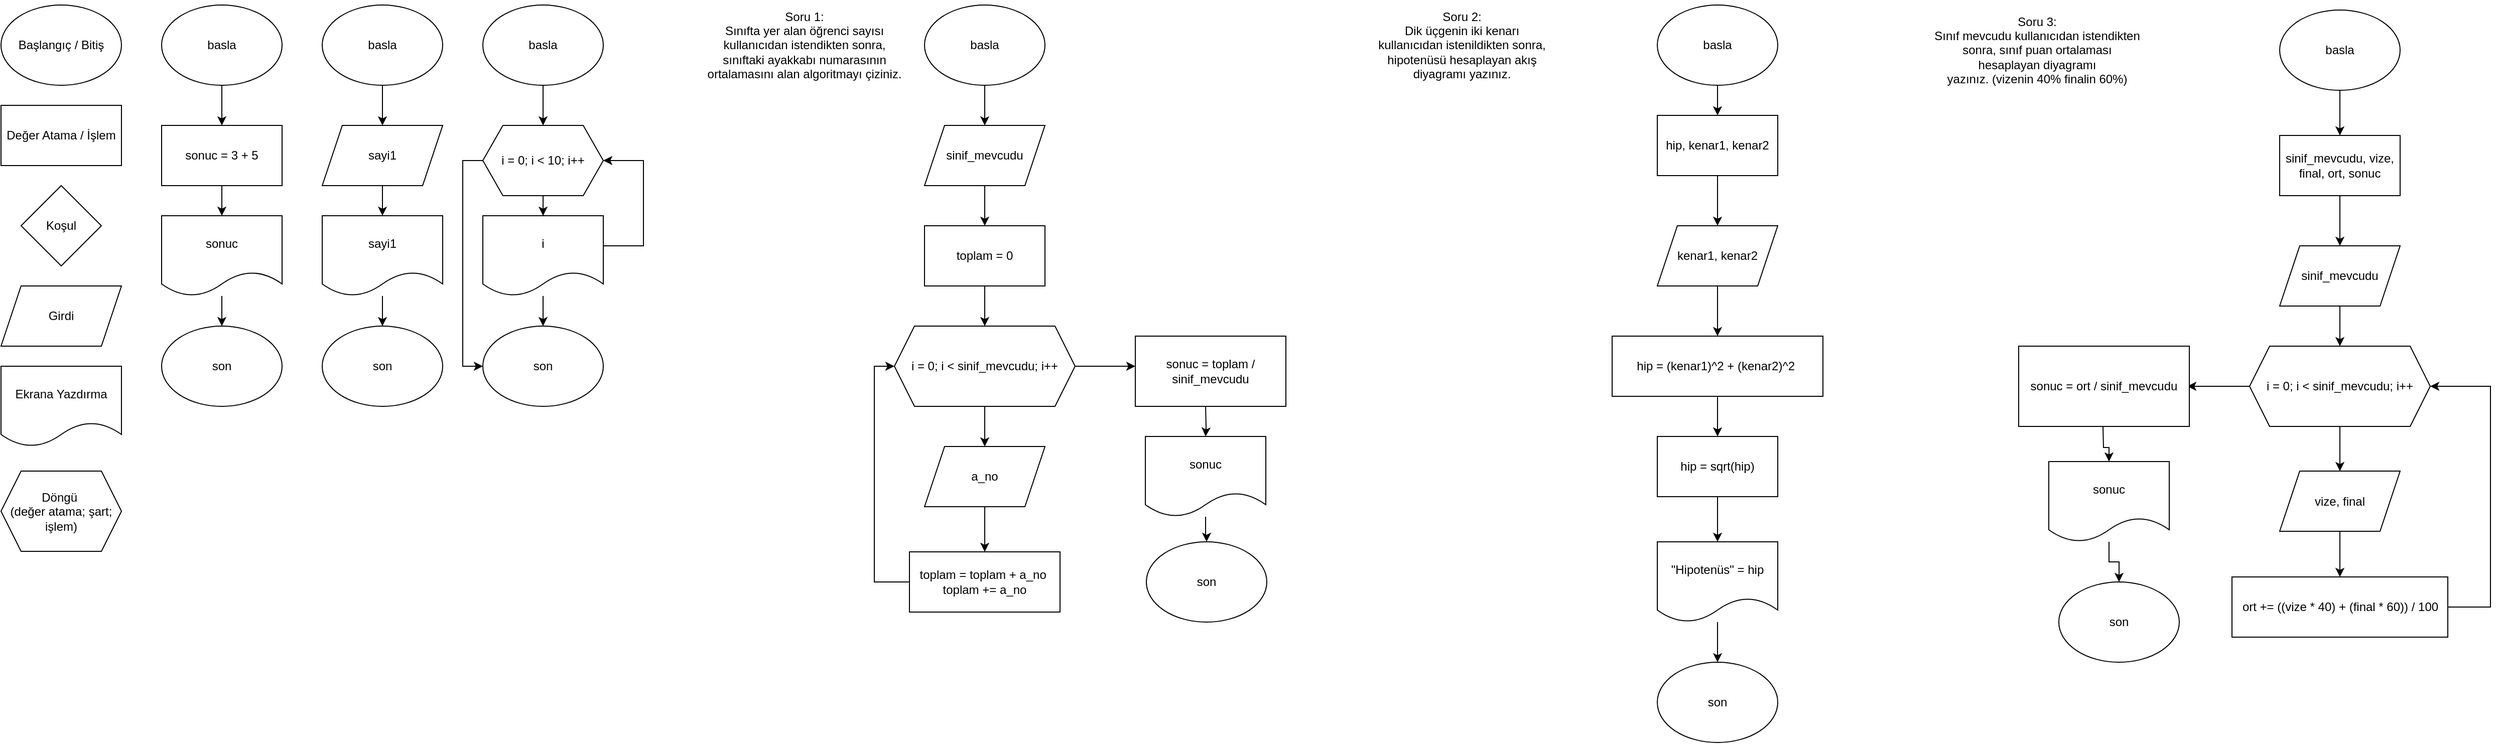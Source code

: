 <mxfile version="22.1.11" type="device">
  <diagram name="Sayfa -1" id="b2mTxc1LxdoqnN61zUXQ">
    <mxGraphModel dx="1994" dy="1000" grid="1" gridSize="10" guides="1" tooltips="1" connect="1" arrows="1" fold="1" page="1" pageScale="1" pageWidth="827" pageHeight="1169" math="0" shadow="0">
      <root>
        <mxCell id="0" />
        <mxCell id="1" parent="0" />
        <mxCell id="0oOpGqbblm02cXaxM-G--1" value="Başlangıç / Bitiş" style="ellipse;whiteSpace=wrap;html=1;" parent="1" vertex="1">
          <mxGeometry x="40" y="40" width="120" height="80" as="geometry" />
        </mxCell>
        <mxCell id="0oOpGqbblm02cXaxM-G--2" value="Değer Atama / İşlem" style="rounded=0;whiteSpace=wrap;html=1;" parent="1" vertex="1">
          <mxGeometry x="40" y="140" width="120" height="60" as="geometry" />
        </mxCell>
        <mxCell id="0oOpGqbblm02cXaxM-G--3" value="Koşul" style="rhombus;whiteSpace=wrap;html=1;" parent="1" vertex="1">
          <mxGeometry x="60" y="220" width="80" height="80" as="geometry" />
        </mxCell>
        <mxCell id="0oOpGqbblm02cXaxM-G--4" value="Girdi" style="shape=parallelogram;perimeter=parallelogramPerimeter;whiteSpace=wrap;html=1;fixedSize=1;" parent="1" vertex="1">
          <mxGeometry x="40" y="320" width="120" height="60" as="geometry" />
        </mxCell>
        <mxCell id="0oOpGqbblm02cXaxM-G--5" value="Ekrana Yazdırma" style="shape=document;whiteSpace=wrap;html=1;boundedLbl=1;" parent="1" vertex="1">
          <mxGeometry x="40" y="400" width="120" height="80" as="geometry" />
        </mxCell>
        <mxCell id="0oOpGqbblm02cXaxM-G--6" value="Döngü&amp;nbsp;&lt;br&gt;(değer atama; şart; işlem)" style="shape=hexagon;perimeter=hexagonPerimeter2;whiteSpace=wrap;html=1;fixedSize=1;" parent="1" vertex="1">
          <mxGeometry x="40" y="504.5" width="120" height="80" as="geometry" />
        </mxCell>
        <mxCell id="0oOpGqbblm02cXaxM-G--9" style="edgeStyle=orthogonalEdgeStyle;rounded=0;orthogonalLoop=1;jettySize=auto;html=1;entryX=0.5;entryY=0;entryDx=0;entryDy=0;" parent="1" source="0oOpGqbblm02cXaxM-G--7" target="0oOpGqbblm02cXaxM-G--8" edge="1">
          <mxGeometry relative="1" as="geometry" />
        </mxCell>
        <mxCell id="0oOpGqbblm02cXaxM-G--7" value="basla" style="ellipse;whiteSpace=wrap;html=1;" parent="1" vertex="1">
          <mxGeometry x="200" y="40" width="120" height="80" as="geometry" />
        </mxCell>
        <mxCell id="0oOpGqbblm02cXaxM-G--11" style="edgeStyle=orthogonalEdgeStyle;rounded=0;orthogonalLoop=1;jettySize=auto;html=1;entryX=0.5;entryY=0;entryDx=0;entryDy=0;" parent="1" source="0oOpGqbblm02cXaxM-G--8" target="0oOpGqbblm02cXaxM-G--10" edge="1">
          <mxGeometry relative="1" as="geometry" />
        </mxCell>
        <mxCell id="0oOpGqbblm02cXaxM-G--8" value="sonuc = 3 + 5" style="rounded=0;whiteSpace=wrap;html=1;" parent="1" vertex="1">
          <mxGeometry x="200" y="160" width="120" height="60" as="geometry" />
        </mxCell>
        <mxCell id="0oOpGqbblm02cXaxM-G--13" style="edgeStyle=orthogonalEdgeStyle;rounded=0;orthogonalLoop=1;jettySize=auto;html=1;entryX=0.5;entryY=0;entryDx=0;entryDy=0;" parent="1" source="0oOpGqbblm02cXaxM-G--10" target="0oOpGqbblm02cXaxM-G--12" edge="1">
          <mxGeometry relative="1" as="geometry" />
        </mxCell>
        <mxCell id="0oOpGqbblm02cXaxM-G--10" value="sonuc" style="shape=document;whiteSpace=wrap;html=1;boundedLbl=1;" parent="1" vertex="1">
          <mxGeometry x="200" y="250" width="120" height="80" as="geometry" />
        </mxCell>
        <mxCell id="0oOpGqbblm02cXaxM-G--12" value="son" style="ellipse;whiteSpace=wrap;html=1;" parent="1" vertex="1">
          <mxGeometry x="200" y="360" width="120" height="80" as="geometry" />
        </mxCell>
        <mxCell id="0oOpGqbblm02cXaxM-G--18" style="edgeStyle=orthogonalEdgeStyle;rounded=0;orthogonalLoop=1;jettySize=auto;html=1;exitX=0.5;exitY=1;exitDx=0;exitDy=0;" parent="1" source="0oOpGqbblm02cXaxM-G--14" target="0oOpGqbblm02cXaxM-G--15" edge="1">
          <mxGeometry relative="1" as="geometry" />
        </mxCell>
        <mxCell id="0oOpGqbblm02cXaxM-G--14" value="basla" style="ellipse;whiteSpace=wrap;html=1;" parent="1" vertex="1">
          <mxGeometry x="360" y="40" width="120" height="80" as="geometry" />
        </mxCell>
        <mxCell id="0oOpGqbblm02cXaxM-G--19" style="edgeStyle=orthogonalEdgeStyle;rounded=0;orthogonalLoop=1;jettySize=auto;html=1;exitX=0.5;exitY=1;exitDx=0;exitDy=0;entryX=0.5;entryY=0;entryDx=0;entryDy=0;" parent="1" source="0oOpGqbblm02cXaxM-G--15" target="0oOpGqbblm02cXaxM-G--16" edge="1">
          <mxGeometry relative="1" as="geometry" />
        </mxCell>
        <mxCell id="0oOpGqbblm02cXaxM-G--15" value="sayi1" style="shape=parallelogram;perimeter=parallelogramPerimeter;whiteSpace=wrap;html=1;fixedSize=1;" parent="1" vertex="1">
          <mxGeometry x="360" y="160" width="120" height="60" as="geometry" />
        </mxCell>
        <mxCell id="0oOpGqbblm02cXaxM-G--20" value="" style="edgeStyle=orthogonalEdgeStyle;rounded=0;orthogonalLoop=1;jettySize=auto;html=1;" parent="1" source="0oOpGqbblm02cXaxM-G--16" target="0oOpGqbblm02cXaxM-G--17" edge="1">
          <mxGeometry relative="1" as="geometry" />
        </mxCell>
        <mxCell id="0oOpGqbblm02cXaxM-G--16" value="sayi1" style="shape=document;whiteSpace=wrap;html=1;boundedLbl=1;" parent="1" vertex="1">
          <mxGeometry x="360" y="250" width="120" height="80" as="geometry" />
        </mxCell>
        <mxCell id="0oOpGqbblm02cXaxM-G--17" value="son" style="ellipse;whiteSpace=wrap;html=1;" parent="1" vertex="1">
          <mxGeometry x="360" y="360" width="120" height="80" as="geometry" />
        </mxCell>
        <mxCell id="0oOpGqbblm02cXaxM-G--26" value="" style="edgeStyle=orthogonalEdgeStyle;rounded=0;orthogonalLoop=1;jettySize=auto;html=1;" parent="1" source="0oOpGqbblm02cXaxM-G--21" target="0oOpGqbblm02cXaxM-G--23" edge="1">
          <mxGeometry relative="1" as="geometry" />
        </mxCell>
        <mxCell id="0oOpGqbblm02cXaxM-G--21" value="basla" style="ellipse;whiteSpace=wrap;html=1;" parent="1" vertex="1">
          <mxGeometry x="520" y="40" width="120" height="80" as="geometry" />
        </mxCell>
        <mxCell id="0oOpGqbblm02cXaxM-G--27" value="" style="edgeStyle=orthogonalEdgeStyle;rounded=0;orthogonalLoop=1;jettySize=auto;html=1;" parent="1" source="0oOpGqbblm02cXaxM-G--23" target="0oOpGqbblm02cXaxM-G--24" edge="1">
          <mxGeometry relative="1" as="geometry" />
        </mxCell>
        <mxCell id="0oOpGqbblm02cXaxM-G--23" value="i = 0; i &amp;lt; 10; i++" style="shape=hexagon;perimeter=hexagonPerimeter2;whiteSpace=wrap;html=1;fixedSize=1;" parent="1" vertex="1">
          <mxGeometry x="520" y="160" width="120" height="70" as="geometry" />
        </mxCell>
        <mxCell id="0oOpGqbblm02cXaxM-G--28" value="" style="edgeStyle=orthogonalEdgeStyle;rounded=0;orthogonalLoop=1;jettySize=auto;html=1;" parent="1" source="0oOpGqbblm02cXaxM-G--24" target="0oOpGqbblm02cXaxM-G--25" edge="1">
          <mxGeometry relative="1" as="geometry" />
        </mxCell>
        <mxCell id="0oOpGqbblm02cXaxM-G--24" value="i" style="shape=document;whiteSpace=wrap;html=1;boundedLbl=1;" parent="1" vertex="1">
          <mxGeometry x="520" y="250" width="120" height="80" as="geometry" />
        </mxCell>
        <mxCell id="0oOpGqbblm02cXaxM-G--25" value="son" style="ellipse;whiteSpace=wrap;html=1;" parent="1" vertex="1">
          <mxGeometry x="520" y="360" width="120" height="80" as="geometry" />
        </mxCell>
        <mxCell id="0oOpGqbblm02cXaxM-G--33" value="" style="endArrow=classic;html=1;rounded=0;entryX=1;entryY=0.5;entryDx=0;entryDy=0;" parent="1" target="0oOpGqbblm02cXaxM-G--23" edge="1">
          <mxGeometry width="50" height="50" relative="1" as="geometry">
            <mxPoint x="640" y="280" as="sourcePoint" />
            <mxPoint x="690" y="230" as="targetPoint" />
            <Array as="points">
              <mxPoint x="680" y="280" />
              <mxPoint x="680" y="240" />
              <mxPoint x="680" y="195" />
            </Array>
          </mxGeometry>
        </mxCell>
        <mxCell id="0oOpGqbblm02cXaxM-G--34" value="" style="endArrow=classic;html=1;rounded=0;exitX=0;exitY=0.5;exitDx=0;exitDy=0;entryX=0;entryY=0.5;entryDx=0;entryDy=0;" parent="1" source="0oOpGqbblm02cXaxM-G--23" target="0oOpGqbblm02cXaxM-G--25" edge="1">
          <mxGeometry width="50" height="50" relative="1" as="geometry">
            <mxPoint x="510" y="450" as="sourcePoint" />
            <mxPoint x="560" y="400" as="targetPoint" />
            <Array as="points">
              <mxPoint x="500" y="195" />
              <mxPoint x="500" y="240" />
              <mxPoint x="500" y="300" />
              <mxPoint x="500" y="400" />
            </Array>
          </mxGeometry>
        </mxCell>
        <mxCell id="0oOpGqbblm02cXaxM-G--51" value="" style="edgeStyle=orthogonalEdgeStyle;rounded=0;orthogonalLoop=1;jettySize=auto;html=1;" parent="1" source="0oOpGqbblm02cXaxM-G--41" target="0oOpGqbblm02cXaxM-G--43" edge="1">
          <mxGeometry relative="1" as="geometry" />
        </mxCell>
        <mxCell id="0oOpGqbblm02cXaxM-G--41" value="basla" style="ellipse;whiteSpace=wrap;html=1;" parent="1" vertex="1">
          <mxGeometry x="960" y="40" width="120" height="80" as="geometry" />
        </mxCell>
        <mxCell id="0oOpGqbblm02cXaxM-G--42" value="Soru 1:&lt;br&gt;Sınıfta yer alan öğrenci sayısı&lt;br&gt;kullanıcıdan istendikten sonra, &lt;br&gt;sınıftaki ayakkabı numarasının &lt;br&gt;ortalamasını alan algoritmayı çiziniz." style="text;html=1;align=center;verticalAlign=middle;resizable=0;points=[];autosize=1;strokeColor=none;fillColor=none;" parent="1" vertex="1">
          <mxGeometry x="730" y="35" width="220" height="90" as="geometry" />
        </mxCell>
        <mxCell id="0oOpGqbblm02cXaxM-G--52" value="" style="edgeStyle=orthogonalEdgeStyle;rounded=0;orthogonalLoop=1;jettySize=auto;html=1;" parent="1" source="0oOpGqbblm02cXaxM-G--43" target="0oOpGqbblm02cXaxM-G--46" edge="1">
          <mxGeometry relative="1" as="geometry" />
        </mxCell>
        <mxCell id="0oOpGqbblm02cXaxM-G--43" value="sinif_mevcudu" style="shape=parallelogram;perimeter=parallelogramPerimeter;whiteSpace=wrap;html=1;fixedSize=1;" parent="1" vertex="1">
          <mxGeometry x="960" y="160" width="120" height="60" as="geometry" />
        </mxCell>
        <mxCell id="0oOpGqbblm02cXaxM-G--54" value="" style="edgeStyle=orthogonalEdgeStyle;rounded=0;orthogonalLoop=1;jettySize=auto;html=1;" parent="1" source="0oOpGqbblm02cXaxM-G--44" target="0oOpGqbblm02cXaxM-G--45" edge="1">
          <mxGeometry relative="1" as="geometry" />
        </mxCell>
        <mxCell id="0oOpGqbblm02cXaxM-G--56" value="" style="edgeStyle=orthogonalEdgeStyle;rounded=0;orthogonalLoop=1;jettySize=auto;html=1;" parent="1" source="0oOpGqbblm02cXaxM-G--44" edge="1">
          <mxGeometry relative="1" as="geometry">
            <mxPoint x="1170" y="400" as="targetPoint" />
          </mxGeometry>
        </mxCell>
        <mxCell id="0oOpGqbblm02cXaxM-G--44" value="i = 0; i &amp;lt; sinif_mevcudu; i++" style="shape=hexagon;perimeter=hexagonPerimeter2;whiteSpace=wrap;html=1;fixedSize=1;" parent="1" vertex="1">
          <mxGeometry x="930" y="360" width="180" height="80" as="geometry" />
        </mxCell>
        <mxCell id="0oOpGqbblm02cXaxM-G--55" value="" style="edgeStyle=orthogonalEdgeStyle;rounded=0;orthogonalLoop=1;jettySize=auto;html=1;" parent="1" source="0oOpGqbblm02cXaxM-G--45" target="0oOpGqbblm02cXaxM-G--47" edge="1">
          <mxGeometry relative="1" as="geometry" />
        </mxCell>
        <mxCell id="0oOpGqbblm02cXaxM-G--45" value="a_no" style="shape=parallelogram;perimeter=parallelogramPerimeter;whiteSpace=wrap;html=1;fixedSize=1;" parent="1" vertex="1">
          <mxGeometry x="960" y="480" width="120" height="60" as="geometry" />
        </mxCell>
        <mxCell id="0oOpGqbblm02cXaxM-G--53" value="" style="edgeStyle=orthogonalEdgeStyle;rounded=0;orthogonalLoop=1;jettySize=auto;html=1;" parent="1" source="0oOpGqbblm02cXaxM-G--46" target="0oOpGqbblm02cXaxM-G--44" edge="1">
          <mxGeometry relative="1" as="geometry" />
        </mxCell>
        <mxCell id="0oOpGqbblm02cXaxM-G--46" value="toplam = 0" style="rounded=0;whiteSpace=wrap;html=1;" parent="1" vertex="1">
          <mxGeometry x="960" y="260" width="120" height="60" as="geometry" />
        </mxCell>
        <mxCell id="0oOpGqbblm02cXaxM-G--59" style="edgeStyle=orthogonalEdgeStyle;rounded=0;orthogonalLoop=1;jettySize=auto;html=1;entryX=0;entryY=0.5;entryDx=0;entryDy=0;" parent="1" source="0oOpGqbblm02cXaxM-G--47" target="0oOpGqbblm02cXaxM-G--44" edge="1">
          <mxGeometry relative="1" as="geometry">
            <Array as="points">
              <mxPoint x="910" y="615" />
              <mxPoint x="910" y="400" />
            </Array>
          </mxGeometry>
        </mxCell>
        <mxCell id="0oOpGqbblm02cXaxM-G--47" value="toplam = toplam + a_no&amp;nbsp;&lt;br&gt;toplam += a_no" style="rounded=0;whiteSpace=wrap;html=1;" parent="1" vertex="1">
          <mxGeometry x="945" y="585" width="150" height="60" as="geometry" />
        </mxCell>
        <mxCell id="0oOpGqbblm02cXaxM-G--57" value="" style="edgeStyle=orthogonalEdgeStyle;rounded=0;orthogonalLoop=1;jettySize=auto;html=1;" parent="1" target="0oOpGqbblm02cXaxM-G--49" edge="1">
          <mxGeometry relative="1" as="geometry">
            <mxPoint x="1240" y="440" as="sourcePoint" />
          </mxGeometry>
        </mxCell>
        <mxCell id="0oOpGqbblm02cXaxM-G--58" value="" style="edgeStyle=orthogonalEdgeStyle;rounded=0;orthogonalLoop=1;jettySize=auto;html=1;" parent="1" source="0oOpGqbblm02cXaxM-G--49" target="0oOpGqbblm02cXaxM-G--50" edge="1">
          <mxGeometry relative="1" as="geometry" />
        </mxCell>
        <mxCell id="0oOpGqbblm02cXaxM-G--49" value="sonuc" style="shape=document;whiteSpace=wrap;html=1;boundedLbl=1;" parent="1" vertex="1">
          <mxGeometry x="1180" y="470" width="120" height="80" as="geometry" />
        </mxCell>
        <mxCell id="0oOpGqbblm02cXaxM-G--50" value="son" style="ellipse;whiteSpace=wrap;html=1;" parent="1" vertex="1">
          <mxGeometry x="1181" y="575" width="120" height="80" as="geometry" />
        </mxCell>
        <mxCell id="0oOpGqbblm02cXaxM-G--60" value="Soru 2:&lt;br&gt;Dik üçgenin iki kenarı&lt;br&gt;kullanıcıdan istenildikten sonra,&lt;br&gt;hipotenüsü hesaplayan akış &lt;br&gt;diyagramı yazınız." style="text;html=1;align=center;verticalAlign=middle;resizable=0;points=[];autosize=1;strokeColor=none;fillColor=none;" parent="1" vertex="1">
          <mxGeometry x="1400" y="35" width="190" height="90" as="geometry" />
        </mxCell>
        <mxCell id="0oOpGqbblm02cXaxM-G--61" value="Soru 3:&lt;br&gt;Sınıf mevcudu kullanıcıdan istendikten&lt;br&gt;sonra, sınıf puan ortalaması&lt;br&gt;hesaplayan diyagramı&lt;br&gt;yazınız. (vizenin 40% finalin 60%)" style="text;html=1;align=center;verticalAlign=middle;resizable=0;points=[];autosize=1;strokeColor=none;fillColor=none;" parent="1" vertex="1">
          <mxGeometry x="1953" y="40" width="230" height="90" as="geometry" />
        </mxCell>
        <mxCell id="0oOpGqbblm02cXaxM-G--70" value="" style="edgeStyle=orthogonalEdgeStyle;rounded=0;orthogonalLoop=1;jettySize=auto;html=1;" parent="1" source="0oOpGqbblm02cXaxM-G--62" target="0oOpGqbblm02cXaxM-G--63" edge="1">
          <mxGeometry relative="1" as="geometry" />
        </mxCell>
        <mxCell id="0oOpGqbblm02cXaxM-G--62" value="basla" style="ellipse;whiteSpace=wrap;html=1;" parent="1" vertex="1">
          <mxGeometry x="1690" y="40" width="120" height="80" as="geometry" />
        </mxCell>
        <mxCell id="0oOpGqbblm02cXaxM-G--71" value="" style="edgeStyle=orthogonalEdgeStyle;rounded=0;orthogonalLoop=1;jettySize=auto;html=1;" parent="1" source="0oOpGqbblm02cXaxM-G--63" target="0oOpGqbblm02cXaxM-G--64" edge="1">
          <mxGeometry relative="1" as="geometry" />
        </mxCell>
        <mxCell id="0oOpGqbblm02cXaxM-G--63" value="hip, kenar1, kenar2" style="rounded=0;whiteSpace=wrap;html=1;" parent="1" vertex="1">
          <mxGeometry x="1690" y="150" width="120" height="60" as="geometry" />
        </mxCell>
        <mxCell id="0oOpGqbblm02cXaxM-G--72" value="" style="edgeStyle=orthogonalEdgeStyle;rounded=0;orthogonalLoop=1;jettySize=auto;html=1;" parent="1" source="0oOpGqbblm02cXaxM-G--64" target="0oOpGqbblm02cXaxM-G--65" edge="1">
          <mxGeometry relative="1" as="geometry" />
        </mxCell>
        <mxCell id="0oOpGqbblm02cXaxM-G--64" value="kenar1, kenar2" style="shape=parallelogram;perimeter=parallelogramPerimeter;whiteSpace=wrap;html=1;fixedSize=1;" parent="1" vertex="1">
          <mxGeometry x="1690" y="260" width="120" height="60" as="geometry" />
        </mxCell>
        <mxCell id="0oOpGqbblm02cXaxM-G--76" value="" style="edgeStyle=orthogonalEdgeStyle;rounded=0;orthogonalLoop=1;jettySize=auto;html=1;" parent="1" source="0oOpGqbblm02cXaxM-G--65" target="0oOpGqbblm02cXaxM-G--75" edge="1">
          <mxGeometry relative="1" as="geometry" />
        </mxCell>
        <mxCell id="0oOpGqbblm02cXaxM-G--65" value="hip = (kenar1)^2 + (kenar2)^2&amp;nbsp;" style="rounded=0;whiteSpace=wrap;html=1;" parent="1" vertex="1">
          <mxGeometry x="1645" y="370" width="210" height="60" as="geometry" />
        </mxCell>
        <mxCell id="0oOpGqbblm02cXaxM-G--74" value="" style="edgeStyle=orthogonalEdgeStyle;rounded=0;orthogonalLoop=1;jettySize=auto;html=1;" parent="1" source="0oOpGqbblm02cXaxM-G--67" target="0oOpGqbblm02cXaxM-G--68" edge="1">
          <mxGeometry relative="1" as="geometry" />
        </mxCell>
        <mxCell id="0oOpGqbblm02cXaxM-G--67" value="&quot;Hipotenüs&quot; = hip" style="shape=document;whiteSpace=wrap;html=1;boundedLbl=1;" parent="1" vertex="1">
          <mxGeometry x="1690" y="575" width="120" height="80" as="geometry" />
        </mxCell>
        <mxCell id="0oOpGqbblm02cXaxM-G--68" value="son" style="ellipse;whiteSpace=wrap;html=1;" parent="1" vertex="1">
          <mxGeometry x="1690" y="695" width="120" height="80" as="geometry" />
        </mxCell>
        <mxCell id="0oOpGqbblm02cXaxM-G--77" value="" style="edgeStyle=orthogonalEdgeStyle;rounded=0;orthogonalLoop=1;jettySize=auto;html=1;" parent="1" source="0oOpGqbblm02cXaxM-G--75" target="0oOpGqbblm02cXaxM-G--67" edge="1">
          <mxGeometry relative="1" as="geometry" />
        </mxCell>
        <mxCell id="0oOpGqbblm02cXaxM-G--75" value="hip = sqrt(hip)" style="rounded=0;whiteSpace=wrap;html=1;" parent="1" vertex="1">
          <mxGeometry x="1690" y="470" width="120" height="60" as="geometry" />
        </mxCell>
        <mxCell id="0oOpGqbblm02cXaxM-G--88" value="" style="edgeStyle=orthogonalEdgeStyle;rounded=0;orthogonalLoop=1;jettySize=auto;html=1;" parent="1" source="0oOpGqbblm02cXaxM-G--78" target="0oOpGqbblm02cXaxM-G--81" edge="1">
          <mxGeometry relative="1" as="geometry" />
        </mxCell>
        <mxCell id="0oOpGqbblm02cXaxM-G--78" value="basla" style="ellipse;whiteSpace=wrap;html=1;" parent="1" vertex="1">
          <mxGeometry x="2310" y="45" width="120" height="80" as="geometry" />
        </mxCell>
        <mxCell id="0oOpGqbblm02cXaxM-G--89" value="" style="edgeStyle=orthogonalEdgeStyle;rounded=0;orthogonalLoop=1;jettySize=auto;html=1;" parent="1" source="0oOpGqbblm02cXaxM-G--81" target="0oOpGqbblm02cXaxM-G--83" edge="1">
          <mxGeometry relative="1" as="geometry" />
        </mxCell>
        <mxCell id="0oOpGqbblm02cXaxM-G--81" value="sinif_mevcudu, vize, final, ort, sonuc" style="rounded=0;whiteSpace=wrap;html=1;" parent="1" vertex="1">
          <mxGeometry x="2310" y="170" width="120" height="60" as="geometry" />
        </mxCell>
        <mxCell id="0oOpGqbblm02cXaxM-G--90" value="" style="edgeStyle=orthogonalEdgeStyle;rounded=0;orthogonalLoop=1;jettySize=auto;html=1;" parent="1" source="0oOpGqbblm02cXaxM-G--83" target="0oOpGqbblm02cXaxM-G--84" edge="1">
          <mxGeometry relative="1" as="geometry" />
        </mxCell>
        <mxCell id="0oOpGqbblm02cXaxM-G--83" value="sinif_mevcudu" style="shape=parallelogram;perimeter=parallelogramPerimeter;whiteSpace=wrap;html=1;fixedSize=1;" parent="1" vertex="1">
          <mxGeometry x="2310" y="280" width="120" height="60" as="geometry" />
        </mxCell>
        <mxCell id="0oOpGqbblm02cXaxM-G--91" value="" style="edgeStyle=orthogonalEdgeStyle;rounded=0;orthogonalLoop=1;jettySize=auto;html=1;" parent="1" source="0oOpGqbblm02cXaxM-G--84" target="0oOpGqbblm02cXaxM-G--85" edge="1">
          <mxGeometry relative="1" as="geometry" />
        </mxCell>
        <mxCell id="0oOpGqbblm02cXaxM-G--99" value="" style="edgeStyle=orthogonalEdgeStyle;rounded=0;orthogonalLoop=1;jettySize=auto;html=1;" parent="1" source="0oOpGqbblm02cXaxM-G--84" edge="1">
          <mxGeometry relative="1" as="geometry">
            <mxPoint x="2218" y="420" as="targetPoint" />
          </mxGeometry>
        </mxCell>
        <mxCell id="0oOpGqbblm02cXaxM-G--84" value="i = 0; i &amp;lt; sinif_mevcudu; i++" style="shape=hexagon;perimeter=hexagonPerimeter2;whiteSpace=wrap;html=1;fixedSize=1;" parent="1" vertex="1">
          <mxGeometry x="2280" y="380" width="180" height="80" as="geometry" />
        </mxCell>
        <mxCell id="0oOpGqbblm02cXaxM-G--92" value="" style="edgeStyle=orthogonalEdgeStyle;rounded=0;orthogonalLoop=1;jettySize=auto;html=1;" parent="1" source="0oOpGqbblm02cXaxM-G--85" target="0oOpGqbblm02cXaxM-G--86" edge="1">
          <mxGeometry relative="1" as="geometry" />
        </mxCell>
        <mxCell id="0oOpGqbblm02cXaxM-G--85" value="vize, final" style="shape=parallelogram;perimeter=parallelogramPerimeter;whiteSpace=wrap;html=1;fixedSize=1;" parent="1" vertex="1">
          <mxGeometry x="2310" y="504.5" width="120" height="60" as="geometry" />
        </mxCell>
        <mxCell id="0oOpGqbblm02cXaxM-G--87" style="edgeStyle=orthogonalEdgeStyle;rounded=0;orthogonalLoop=1;jettySize=auto;html=1;entryX=1;entryY=0.5;entryDx=0;entryDy=0;" parent="1" source="0oOpGqbblm02cXaxM-G--86" target="0oOpGqbblm02cXaxM-G--84" edge="1">
          <mxGeometry relative="1" as="geometry">
            <Array as="points">
              <mxPoint x="2520" y="640" />
              <mxPoint x="2520" y="420" />
            </Array>
          </mxGeometry>
        </mxCell>
        <mxCell id="0oOpGqbblm02cXaxM-G--86" value="ort += ((vize * 40) + (final * 60)) / 100" style="rounded=0;whiteSpace=wrap;html=1;" parent="1" vertex="1">
          <mxGeometry x="2262.5" y="610" width="215" height="60" as="geometry" />
        </mxCell>
        <mxCell id="0oOpGqbblm02cXaxM-G--97" value="" style="edgeStyle=orthogonalEdgeStyle;rounded=0;orthogonalLoop=1;jettySize=auto;html=1;" parent="1" target="0oOpGqbblm02cXaxM-G--94" edge="1">
          <mxGeometry relative="1" as="geometry">
            <mxPoint x="2134" y="460" as="sourcePoint" />
          </mxGeometry>
        </mxCell>
        <mxCell id="0oOpGqbblm02cXaxM-G--98" value="" style="edgeStyle=orthogonalEdgeStyle;rounded=0;orthogonalLoop=1;jettySize=auto;html=1;" parent="1" source="0oOpGqbblm02cXaxM-G--94" target="0oOpGqbblm02cXaxM-G--96" edge="1">
          <mxGeometry relative="1" as="geometry" />
        </mxCell>
        <mxCell id="0oOpGqbblm02cXaxM-G--94" value="sonuc" style="shape=document;whiteSpace=wrap;html=1;boundedLbl=1;" parent="1" vertex="1">
          <mxGeometry x="2080" y="495" width="120" height="80" as="geometry" />
        </mxCell>
        <mxCell id="0oOpGqbblm02cXaxM-G--96" value="son" style="ellipse;whiteSpace=wrap;html=1;" parent="1" vertex="1">
          <mxGeometry x="2090" y="615" width="120" height="80" as="geometry" />
        </mxCell>
        <mxCell id="0oOpGqbblm02cXaxM-G--100" value="sonuc = ort / sinif_mevcudu" style="rounded=0;whiteSpace=wrap;html=1;" parent="1" vertex="1">
          <mxGeometry x="2050" y="380" width="170" height="80" as="geometry" />
        </mxCell>
        <mxCell id="axTLqa0g67gdNEKt555s-1" value="sonuc = toplam / sinif_mevcudu" style="rounded=0;whiteSpace=wrap;html=1;" vertex="1" parent="1">
          <mxGeometry x="1170" y="370" width="150" height="70" as="geometry" />
        </mxCell>
      </root>
    </mxGraphModel>
  </diagram>
</mxfile>
